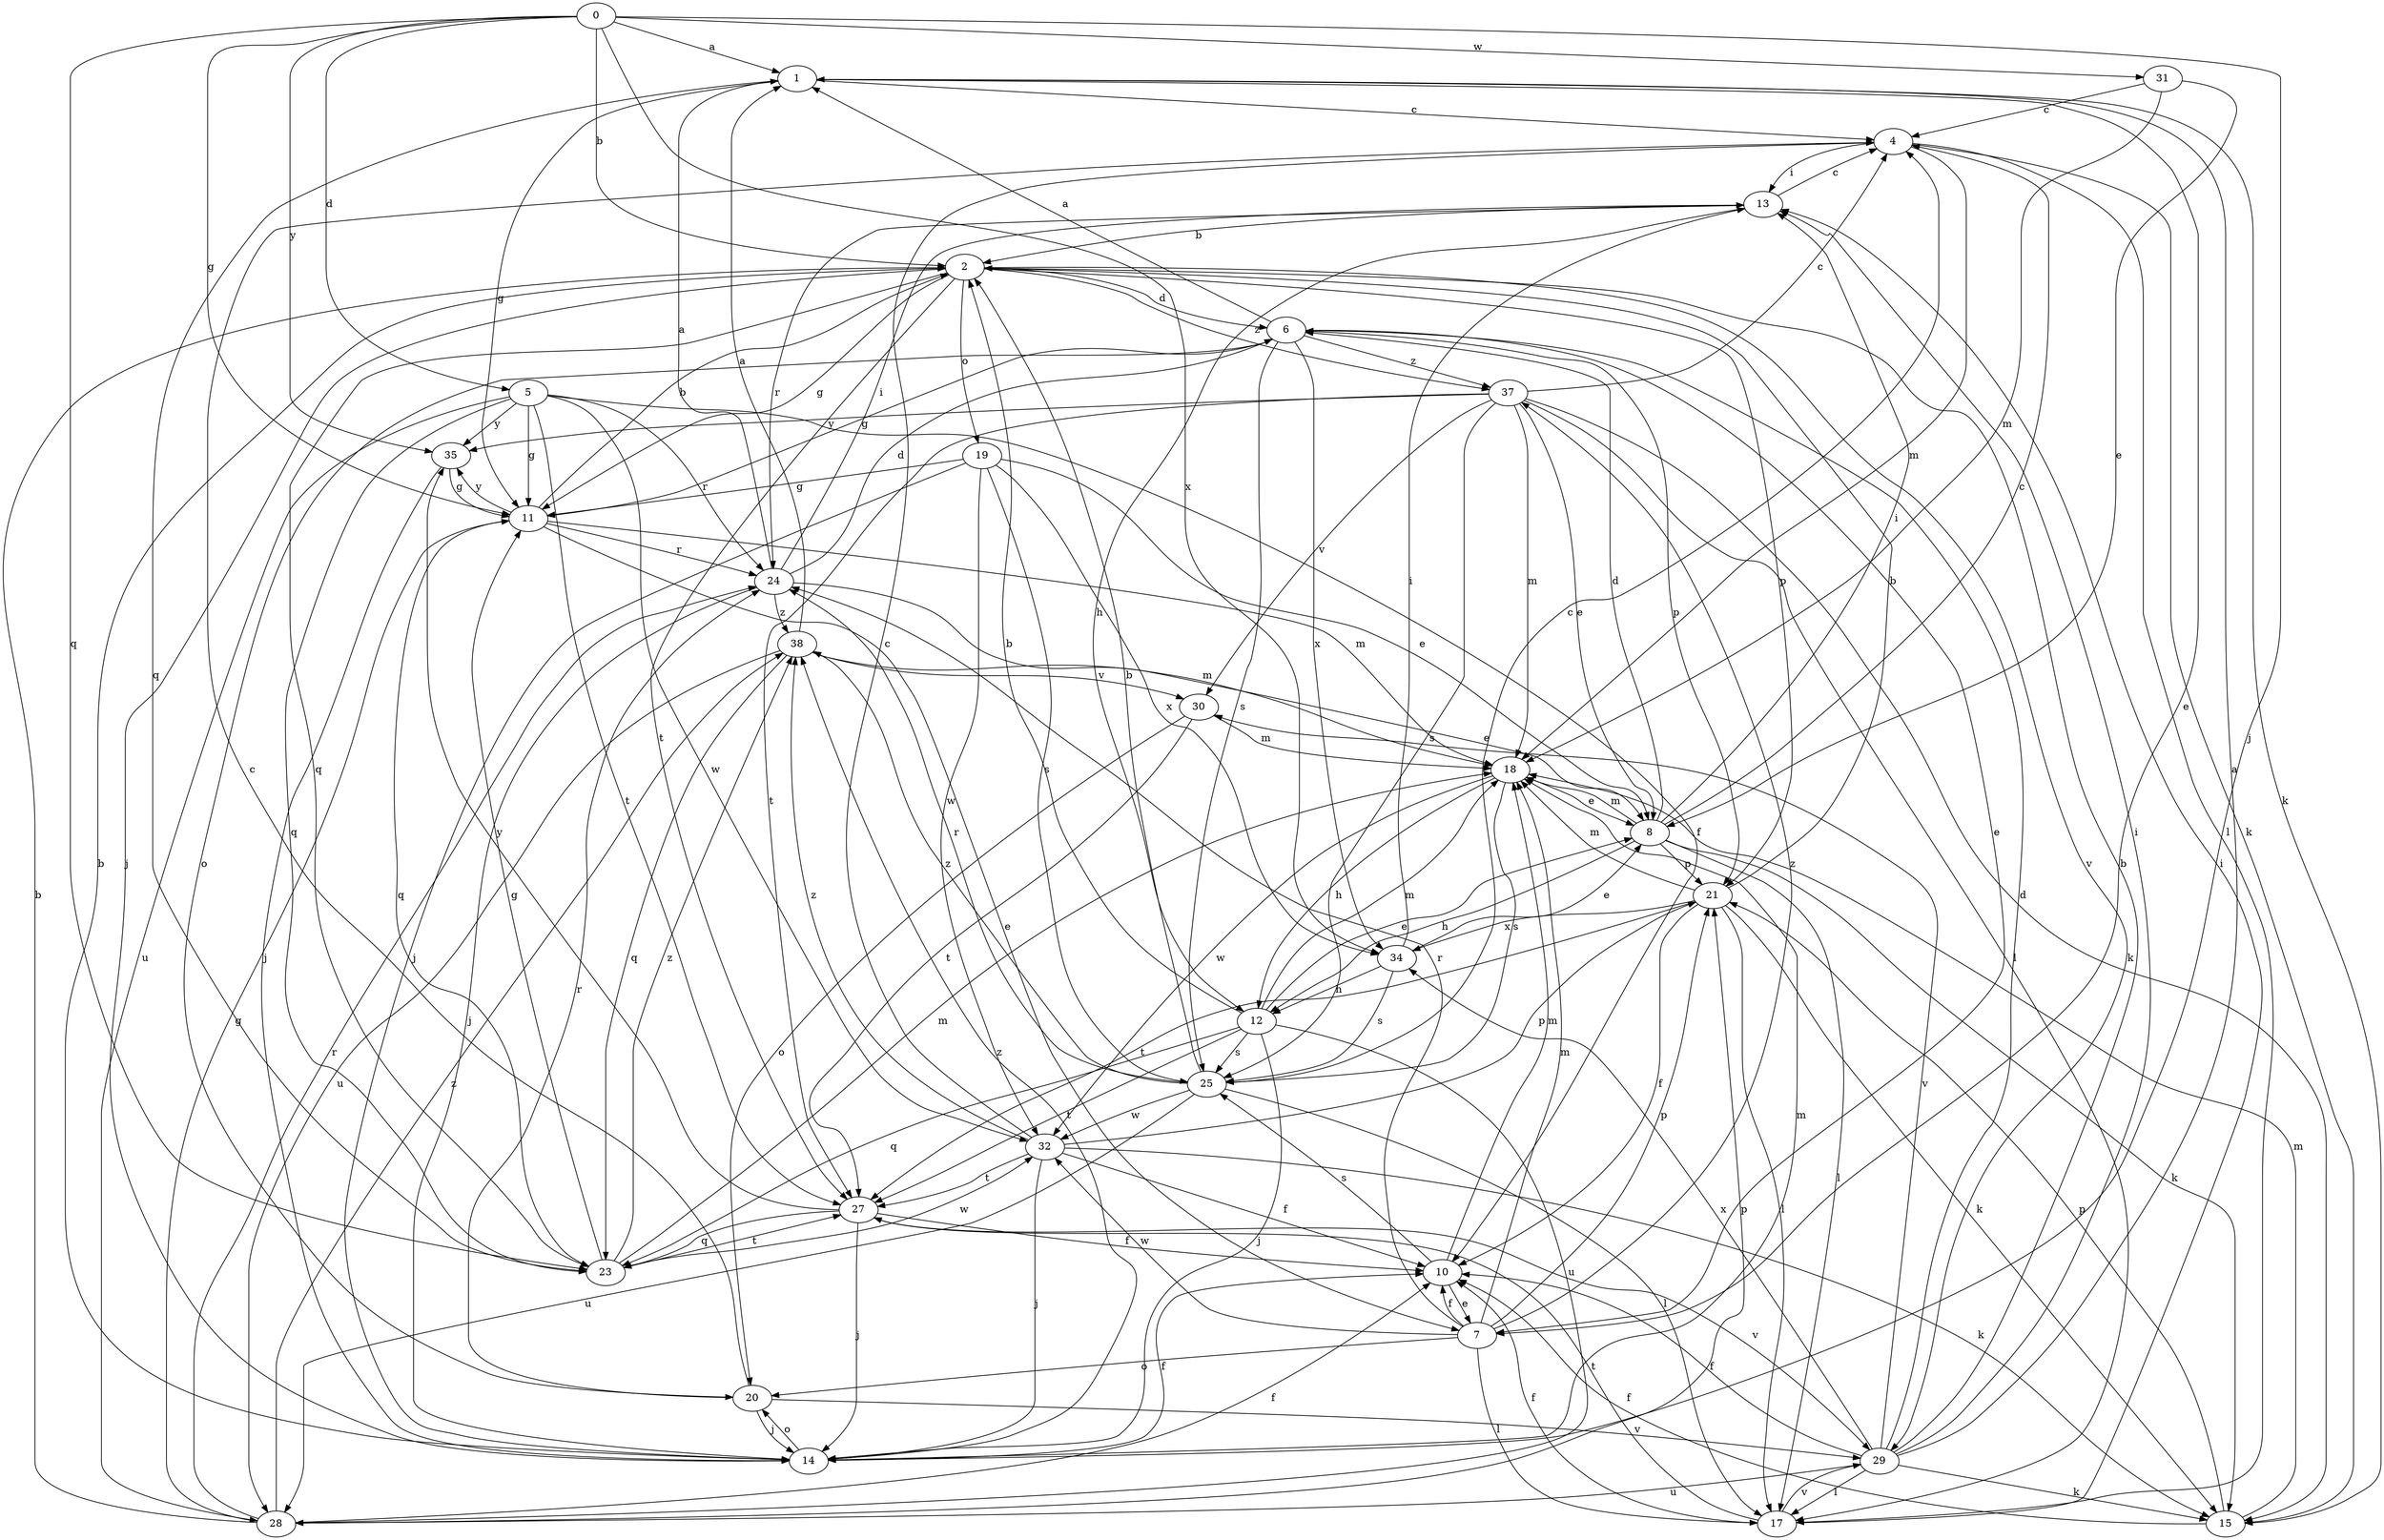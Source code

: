 strict digraph  {
0;
1;
2;
4;
5;
6;
7;
8;
10;
11;
12;
13;
14;
15;
17;
18;
19;
20;
21;
23;
24;
25;
27;
28;
29;
30;
31;
32;
34;
35;
37;
38;
0 -> 1  [label=a];
0 -> 2  [label=b];
0 -> 5  [label=d];
0 -> 11  [label=g];
0 -> 14  [label=j];
0 -> 23  [label=q];
0 -> 31  [label=w];
0 -> 34  [label=x];
0 -> 35  [label=y];
1 -> 4  [label=c];
1 -> 7  [label=e];
1 -> 11  [label=g];
1 -> 15  [label=k];
1 -> 23  [label=q];
2 -> 6  [label=d];
2 -> 11  [label=g];
2 -> 14  [label=j];
2 -> 19  [label=o];
2 -> 21  [label=p];
2 -> 23  [label=q];
2 -> 27  [label=t];
2 -> 29  [label=v];
2 -> 37  [label=z];
4 -> 13  [label=i];
4 -> 15  [label=k];
4 -> 17  [label=l];
4 -> 18  [label=m];
5 -> 10  [label=f];
5 -> 11  [label=g];
5 -> 23  [label=q];
5 -> 24  [label=r];
5 -> 27  [label=t];
5 -> 28  [label=u];
5 -> 32  [label=w];
5 -> 35  [label=y];
6 -> 1  [label=a];
6 -> 7  [label=e];
6 -> 11  [label=g];
6 -> 20  [label=o];
6 -> 21  [label=p];
6 -> 25  [label=s];
6 -> 34  [label=x];
6 -> 37  [label=z];
7 -> 10  [label=f];
7 -> 17  [label=l];
7 -> 18  [label=m];
7 -> 20  [label=o];
7 -> 21  [label=p];
7 -> 24  [label=r];
7 -> 32  [label=w];
7 -> 37  [label=z];
8 -> 4  [label=c];
8 -> 6  [label=d];
8 -> 12  [label=h];
8 -> 13  [label=i];
8 -> 15  [label=k];
8 -> 17  [label=l];
8 -> 18  [label=m];
8 -> 21  [label=p];
10 -> 7  [label=e];
10 -> 18  [label=m];
10 -> 25  [label=s];
11 -> 2  [label=b];
11 -> 7  [label=e];
11 -> 18  [label=m];
11 -> 23  [label=q];
11 -> 24  [label=r];
11 -> 35  [label=y];
12 -> 2  [label=b];
12 -> 8  [label=e];
12 -> 14  [label=j];
12 -> 18  [label=m];
12 -> 23  [label=q];
12 -> 25  [label=s];
12 -> 27  [label=t];
12 -> 28  [label=u];
13 -> 2  [label=b];
13 -> 4  [label=c];
13 -> 12  [label=h];
13 -> 24  [label=r];
14 -> 2  [label=b];
14 -> 10  [label=f];
14 -> 18  [label=m];
14 -> 20  [label=o];
14 -> 38  [label=z];
15 -> 10  [label=f];
15 -> 18  [label=m];
15 -> 21  [label=p];
17 -> 10  [label=f];
17 -> 13  [label=i];
17 -> 27  [label=t];
17 -> 29  [label=v];
18 -> 8  [label=e];
18 -> 12  [label=h];
18 -> 25  [label=s];
18 -> 32  [label=w];
19 -> 8  [label=e];
19 -> 11  [label=g];
19 -> 14  [label=j];
19 -> 25  [label=s];
19 -> 32  [label=w];
19 -> 34  [label=x];
20 -> 4  [label=c];
20 -> 14  [label=j];
20 -> 24  [label=r];
20 -> 29  [label=v];
21 -> 2  [label=b];
21 -> 10  [label=f];
21 -> 15  [label=k];
21 -> 17  [label=l];
21 -> 18  [label=m];
21 -> 27  [label=t];
21 -> 34  [label=x];
23 -> 11  [label=g];
23 -> 18  [label=m];
23 -> 27  [label=t];
23 -> 32  [label=w];
23 -> 38  [label=z];
24 -> 1  [label=a];
24 -> 6  [label=d];
24 -> 13  [label=i];
24 -> 14  [label=j];
24 -> 18  [label=m];
24 -> 38  [label=z];
25 -> 2  [label=b];
25 -> 4  [label=c];
25 -> 17  [label=l];
25 -> 24  [label=r];
25 -> 28  [label=u];
25 -> 32  [label=w];
25 -> 38  [label=z];
27 -> 10  [label=f];
27 -> 14  [label=j];
27 -> 23  [label=q];
27 -> 29  [label=v];
27 -> 35  [label=y];
28 -> 2  [label=b];
28 -> 10  [label=f];
28 -> 11  [label=g];
28 -> 21  [label=p];
28 -> 24  [label=r];
28 -> 38  [label=z];
29 -> 1  [label=a];
29 -> 2  [label=b];
29 -> 6  [label=d];
29 -> 10  [label=f];
29 -> 13  [label=i];
29 -> 15  [label=k];
29 -> 17  [label=l];
29 -> 28  [label=u];
29 -> 30  [label=v];
29 -> 34  [label=x];
30 -> 18  [label=m];
30 -> 20  [label=o];
30 -> 27  [label=t];
31 -> 4  [label=c];
31 -> 8  [label=e];
31 -> 18  [label=m];
32 -> 4  [label=c];
32 -> 10  [label=f];
32 -> 14  [label=j];
32 -> 15  [label=k];
32 -> 21  [label=p];
32 -> 27  [label=t];
32 -> 38  [label=z];
34 -> 8  [label=e];
34 -> 12  [label=h];
34 -> 13  [label=i];
34 -> 25  [label=s];
35 -> 11  [label=g];
35 -> 14  [label=j];
37 -> 4  [label=c];
37 -> 8  [label=e];
37 -> 15  [label=k];
37 -> 17  [label=l];
37 -> 18  [label=m];
37 -> 25  [label=s];
37 -> 27  [label=t];
37 -> 30  [label=v];
37 -> 35  [label=y];
38 -> 1  [label=a];
38 -> 8  [label=e];
38 -> 23  [label=q];
38 -> 28  [label=u];
38 -> 30  [label=v];
}
